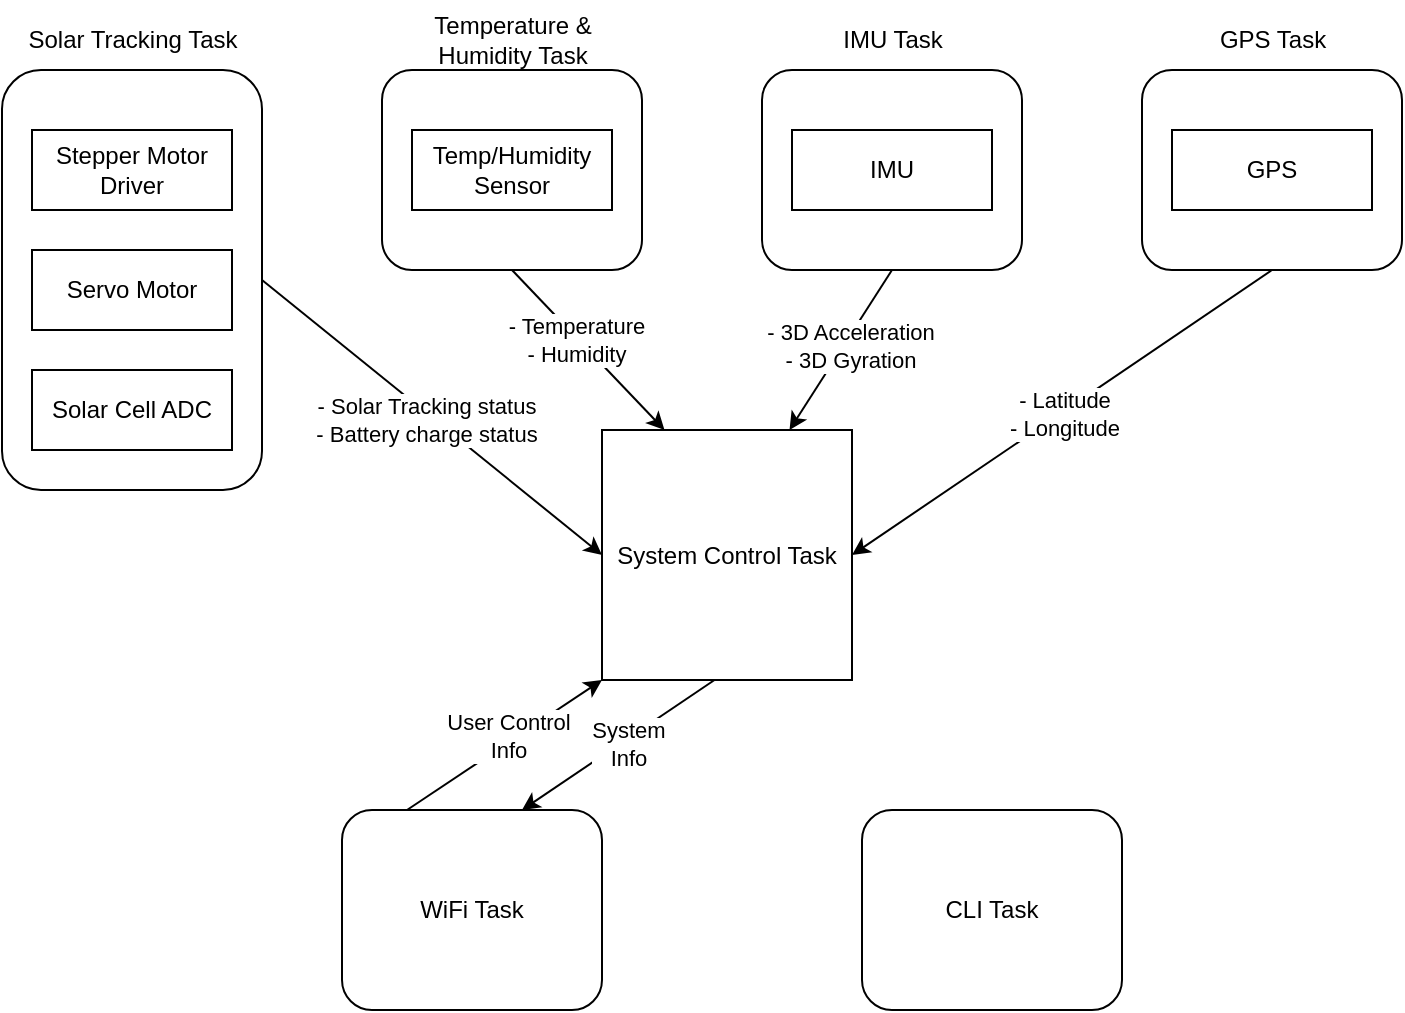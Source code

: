 <mxfile version="26.0.16">
  <diagram name="Page-1" id="Ie_a2-sc57kRKrSM1Xpx">
    <mxGraphModel dx="1194" dy="605" grid="1" gridSize="10" guides="1" tooltips="1" connect="1" arrows="1" fold="1" page="1" pageScale="1" pageWidth="850" pageHeight="1100" math="0" shadow="0">
      <root>
        <mxCell id="0" />
        <mxCell id="1" parent="0" />
        <mxCell id="A31ABvEfGWIdzAUm42GZ-1" value="System Control Task" style="whiteSpace=wrap;html=1;aspect=fixed;" vertex="1" parent="1">
          <mxGeometry x="390" y="260" width="125" height="125" as="geometry" />
        </mxCell>
        <mxCell id="A31ABvEfGWIdzAUm42GZ-3" value="" style="rounded=1;whiteSpace=wrap;html=1;fillColor=none;" vertex="1" parent="1">
          <mxGeometry x="90" y="80" width="130" height="210" as="geometry" />
        </mxCell>
        <mxCell id="A31ABvEfGWIdzAUm42GZ-4" value="Solar Tracking Task" style="text;html=1;align=center;verticalAlign=middle;resizable=0;points=[];autosize=1;strokeColor=none;fillColor=none;" vertex="1" parent="1">
          <mxGeometry x="90" y="50" width="130" height="30" as="geometry" />
        </mxCell>
        <mxCell id="A31ABvEfGWIdzAUm42GZ-5" value="Stepper Motor Driver" style="rounded=0;whiteSpace=wrap;html=1;" vertex="1" parent="1">
          <mxGeometry x="105" y="110" width="100" height="40" as="geometry" />
        </mxCell>
        <mxCell id="A31ABvEfGWIdzAUm42GZ-6" value="Servo Motor" style="rounded=0;whiteSpace=wrap;html=1;" vertex="1" parent="1">
          <mxGeometry x="105" y="170" width="100" height="40" as="geometry" />
        </mxCell>
        <mxCell id="A31ABvEfGWIdzAUm42GZ-7" value="Solar Cell ADC" style="rounded=0;whiteSpace=wrap;html=1;" vertex="1" parent="1">
          <mxGeometry x="105" y="230" width="100" height="40" as="geometry" />
        </mxCell>
        <mxCell id="A31ABvEfGWIdzAUm42GZ-8" value="" style="rounded=1;whiteSpace=wrap;html=1;fillColor=none;" vertex="1" parent="1">
          <mxGeometry x="280" y="80" width="130" height="100" as="geometry" />
        </mxCell>
        <mxCell id="A31ABvEfGWIdzAUm42GZ-9" value="Temperature &amp;amp;&lt;div&gt;Humidity&amp;nbsp;&lt;span style=&quot;background-color: transparent; color: light-dark(rgb(0, 0, 0), rgb(255, 255, 255));&quot;&gt;Task&lt;/span&gt;&lt;/div&gt;" style="text;html=1;align=center;verticalAlign=middle;resizable=0;points=[];autosize=1;strokeColor=none;fillColor=none;" vertex="1" parent="1">
          <mxGeometry x="295" y="45" width="100" height="40" as="geometry" />
        </mxCell>
        <mxCell id="A31ABvEfGWIdzAUm42GZ-10" value="Temp/Humidity Sensor" style="rounded=0;whiteSpace=wrap;html=1;" vertex="1" parent="1">
          <mxGeometry x="295" y="110" width="100" height="40" as="geometry" />
        </mxCell>
        <mxCell id="A31ABvEfGWIdzAUm42GZ-13" value="" style="rounded=1;whiteSpace=wrap;html=1;fillColor=none;" vertex="1" parent="1">
          <mxGeometry x="470" y="80" width="130" height="100" as="geometry" />
        </mxCell>
        <mxCell id="A31ABvEfGWIdzAUm42GZ-14" value="IMU Task" style="text;html=1;align=center;verticalAlign=middle;resizable=0;points=[];autosize=1;strokeColor=none;fillColor=none;" vertex="1" parent="1">
          <mxGeometry x="500" y="50" width="70" height="30" as="geometry" />
        </mxCell>
        <mxCell id="A31ABvEfGWIdzAUm42GZ-15" value="IMU" style="rounded=0;whiteSpace=wrap;html=1;" vertex="1" parent="1">
          <mxGeometry x="485" y="110" width="100" height="40" as="geometry" />
        </mxCell>
        <mxCell id="A31ABvEfGWIdzAUm42GZ-16" value="" style="rounded=1;whiteSpace=wrap;html=1;fillColor=none;" vertex="1" parent="1">
          <mxGeometry x="660" y="80" width="130" height="100" as="geometry" />
        </mxCell>
        <mxCell id="A31ABvEfGWIdzAUm42GZ-17" value="GPS Task" style="text;html=1;align=center;verticalAlign=middle;resizable=0;points=[];autosize=1;strokeColor=none;fillColor=none;" vertex="1" parent="1">
          <mxGeometry x="685" y="50" width="80" height="30" as="geometry" />
        </mxCell>
        <mxCell id="A31ABvEfGWIdzAUm42GZ-18" value="GPS" style="rounded=0;whiteSpace=wrap;html=1;" vertex="1" parent="1">
          <mxGeometry x="675" y="110" width="100" height="40" as="geometry" />
        </mxCell>
        <mxCell id="A31ABvEfGWIdzAUm42GZ-19" value="WiFi Task" style="rounded=1;whiteSpace=wrap;html=1;fillColor=none;" vertex="1" parent="1">
          <mxGeometry x="260" y="450" width="130" height="100" as="geometry" />
        </mxCell>
        <mxCell id="A31ABvEfGWIdzAUm42GZ-22" value="CLI Task" style="rounded=1;whiteSpace=wrap;html=1;fillColor=none;" vertex="1" parent="1">
          <mxGeometry x="520" y="450" width="130" height="100" as="geometry" />
        </mxCell>
        <mxCell id="A31ABvEfGWIdzAUm42GZ-26" value="" style="endArrow=classic;html=1;rounded=0;exitX=0.5;exitY=1;exitDx=0;exitDy=0;entryX=0.25;entryY=0;entryDx=0;entryDy=0;" edge="1" parent="1" source="A31ABvEfGWIdzAUm42GZ-8" target="A31ABvEfGWIdzAUm42GZ-1">
          <mxGeometry width="50" height="50" relative="1" as="geometry">
            <mxPoint x="400" y="320" as="sourcePoint" />
            <mxPoint x="450" y="270" as="targetPoint" />
          </mxGeometry>
        </mxCell>
        <mxCell id="A31ABvEfGWIdzAUm42GZ-27" value="- Temperature&lt;div&gt;- Humidity&lt;/div&gt;" style="edgeLabel;html=1;align=center;verticalAlign=middle;resizable=0;points=[];" vertex="1" connectable="0" parent="A31ABvEfGWIdzAUm42GZ-26">
          <mxGeometry x="-0.142" y="-1" relative="1" as="geometry">
            <mxPoint as="offset" />
          </mxGeometry>
        </mxCell>
        <mxCell id="A31ABvEfGWIdzAUm42GZ-28" value="" style="endArrow=classic;html=1;rounded=0;entryX=0.75;entryY=0;entryDx=0;entryDy=0;exitX=0.5;exitY=1;exitDx=0;exitDy=0;" edge="1" parent="1" source="A31ABvEfGWIdzAUm42GZ-13" target="A31ABvEfGWIdzAUm42GZ-1">
          <mxGeometry width="50" height="50" relative="1" as="geometry">
            <mxPoint x="400" y="320" as="sourcePoint" />
            <mxPoint x="450" y="270" as="targetPoint" />
          </mxGeometry>
        </mxCell>
        <mxCell id="A31ABvEfGWIdzAUm42GZ-29" value="- 3D Acceleration&lt;div&gt;- 3D Gyration&lt;/div&gt;" style="edgeLabel;html=1;align=center;verticalAlign=middle;resizable=0;points=[];" vertex="1" connectable="0" parent="A31ABvEfGWIdzAUm42GZ-28">
          <mxGeometry x="-0.059" y="3" relative="1" as="geometry">
            <mxPoint y="-1" as="offset" />
          </mxGeometry>
        </mxCell>
        <mxCell id="A31ABvEfGWIdzAUm42GZ-30" value="" style="endArrow=classic;html=1;rounded=0;exitX=0.5;exitY=1;exitDx=0;exitDy=0;entryX=1;entryY=0.5;entryDx=0;entryDy=0;" edge="1" parent="1" source="A31ABvEfGWIdzAUm42GZ-16" target="A31ABvEfGWIdzAUm42GZ-1">
          <mxGeometry width="50" height="50" relative="1" as="geometry">
            <mxPoint x="400" y="320" as="sourcePoint" />
            <mxPoint x="700" y="300" as="targetPoint" />
          </mxGeometry>
        </mxCell>
        <mxCell id="A31ABvEfGWIdzAUm42GZ-32" value="- Latitude&lt;div&gt;- Longitude&lt;/div&gt;" style="edgeLabel;html=1;align=center;verticalAlign=middle;resizable=0;points=[];" vertex="1" connectable="0" parent="A31ABvEfGWIdzAUm42GZ-30">
          <mxGeometry x="-0.003" y="1" relative="1" as="geometry">
            <mxPoint as="offset" />
          </mxGeometry>
        </mxCell>
        <mxCell id="A31ABvEfGWIdzAUm42GZ-33" value="" style="endArrow=classic;html=1;rounded=0;exitX=1;exitY=0.5;exitDx=0;exitDy=0;entryX=0;entryY=0.5;entryDx=0;entryDy=0;" edge="1" parent="1" source="A31ABvEfGWIdzAUm42GZ-3" target="A31ABvEfGWIdzAUm42GZ-1">
          <mxGeometry width="50" height="50" relative="1" as="geometry">
            <mxPoint x="400" y="320" as="sourcePoint" />
            <mxPoint x="450" y="270" as="targetPoint" />
          </mxGeometry>
        </mxCell>
        <mxCell id="A31ABvEfGWIdzAUm42GZ-34" value="- Solar Tracking status&lt;div&gt;- Battery charge status&lt;/div&gt;" style="edgeLabel;html=1;align=center;verticalAlign=middle;resizable=0;points=[];" vertex="1" connectable="0" parent="A31ABvEfGWIdzAUm42GZ-33">
          <mxGeometry x="-0.021" y="-3" relative="1" as="geometry">
            <mxPoint as="offset" />
          </mxGeometry>
        </mxCell>
        <mxCell id="A31ABvEfGWIdzAUm42GZ-35" value="" style="endArrow=classic;html=1;rounded=0;exitX=0.25;exitY=0;exitDx=0;exitDy=0;entryX=0;entryY=1;entryDx=0;entryDy=0;" edge="1" parent="1" source="A31ABvEfGWIdzAUm42GZ-19" target="A31ABvEfGWIdzAUm42GZ-1">
          <mxGeometry width="50" height="50" relative="1" as="geometry">
            <mxPoint x="400" y="320" as="sourcePoint" />
            <mxPoint x="450" y="270" as="targetPoint" />
          </mxGeometry>
        </mxCell>
        <mxCell id="A31ABvEfGWIdzAUm42GZ-37" value="User Control&lt;div&gt;Info&lt;/div&gt;" style="edgeLabel;html=1;align=center;verticalAlign=middle;resizable=0;points=[];" vertex="1" connectable="0" parent="A31ABvEfGWIdzAUm42GZ-35">
          <mxGeometry x="0.068" y="3" relative="1" as="geometry">
            <mxPoint as="offset" />
          </mxGeometry>
        </mxCell>
        <mxCell id="A31ABvEfGWIdzAUm42GZ-36" value="" style="endArrow=classic;html=1;rounded=0;entryX=0.5;entryY=0;entryDx=0;entryDy=0;exitX=0.25;exitY=1;exitDx=0;exitDy=0;" edge="1" parent="1">
          <mxGeometry width="50" height="50" relative="1" as="geometry">
            <mxPoint x="446.25" y="385" as="sourcePoint" />
            <mxPoint x="350" y="450" as="targetPoint" />
          </mxGeometry>
        </mxCell>
        <mxCell id="A31ABvEfGWIdzAUm42GZ-38" value="System&lt;div&gt;Info&lt;/div&gt;" style="edgeLabel;html=1;align=center;verticalAlign=middle;resizable=0;points=[];" vertex="1" connectable="0" parent="A31ABvEfGWIdzAUm42GZ-36">
          <mxGeometry x="-0.074" y="2" relative="1" as="geometry">
            <mxPoint as="offset" />
          </mxGeometry>
        </mxCell>
      </root>
    </mxGraphModel>
  </diagram>
</mxfile>
